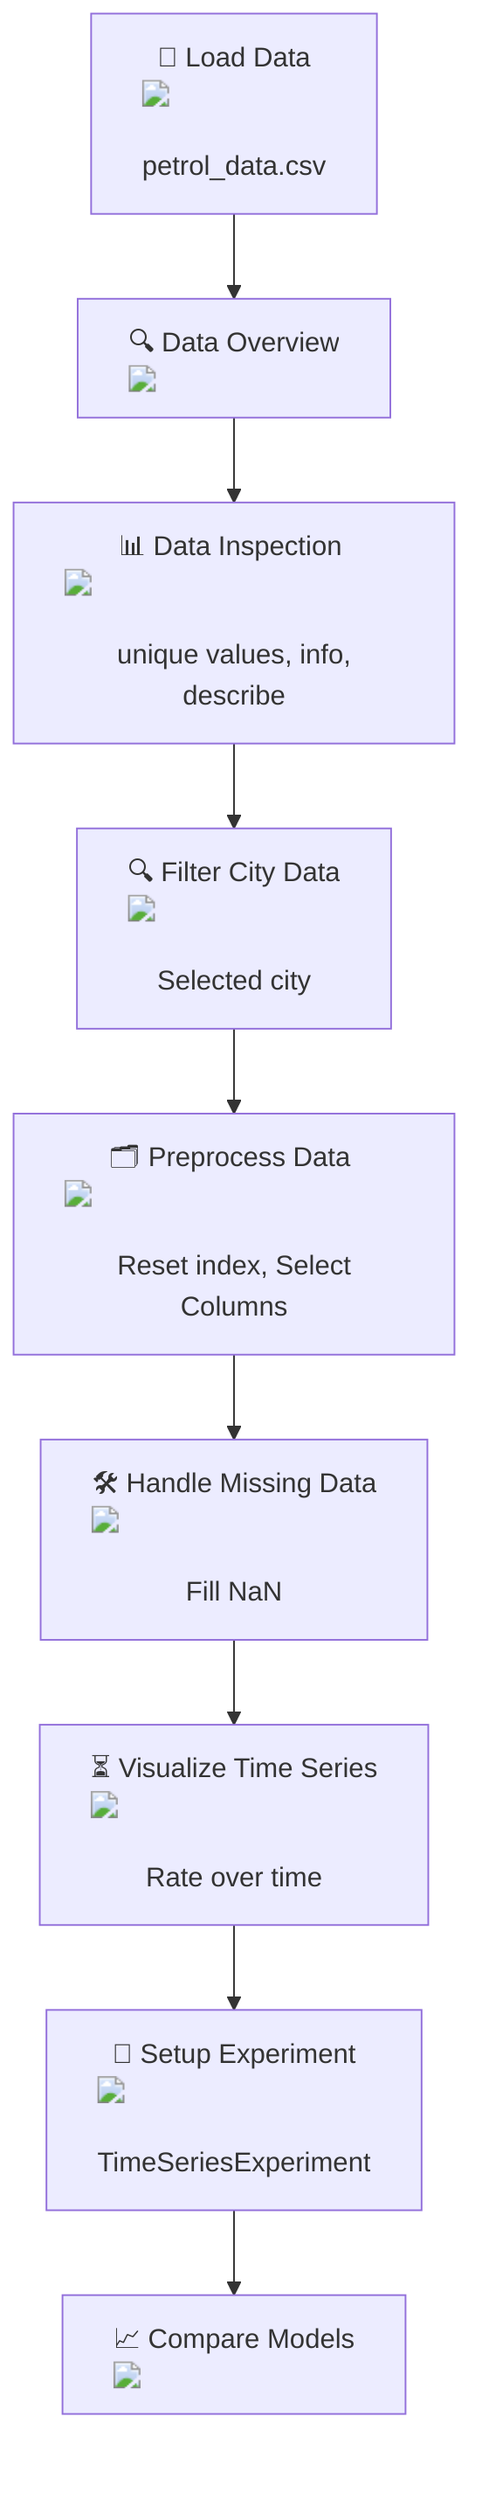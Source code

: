 flowchart TD
    A["📂 Load Data <img src='file.svg'/> <br/> petrol_data.csv"] --> B["🔍 Data Overview <img src='table.svg'/>"]
    B --> C["📊 Data Inspection <img src='table.svg'/> <br/> unique values, info, describe"]
    C --> D["🔍 Filter City Data <img src='table.svg'/> <br/> Selected city"]
    D --> E["🗂️ Preprocess Data <img src='column_split.svg'/> <br/> Reset index, Select Columns"]
    E --> F["🛠️ Handle Missing Data <img src='column_split.svg'/> <br/> Fill NaN"]
    F --> G["⏳ Visualize Time Series <img src='lineplot_template.svg'/> <br/> Rate over time"]
    G --> H["🧠 Setup Experiment <img src='brain.svg'/> <br/> TimeSeriesExperiment"]
    H --> I["📈 Compare Models <img src='brain.svg'/>"]